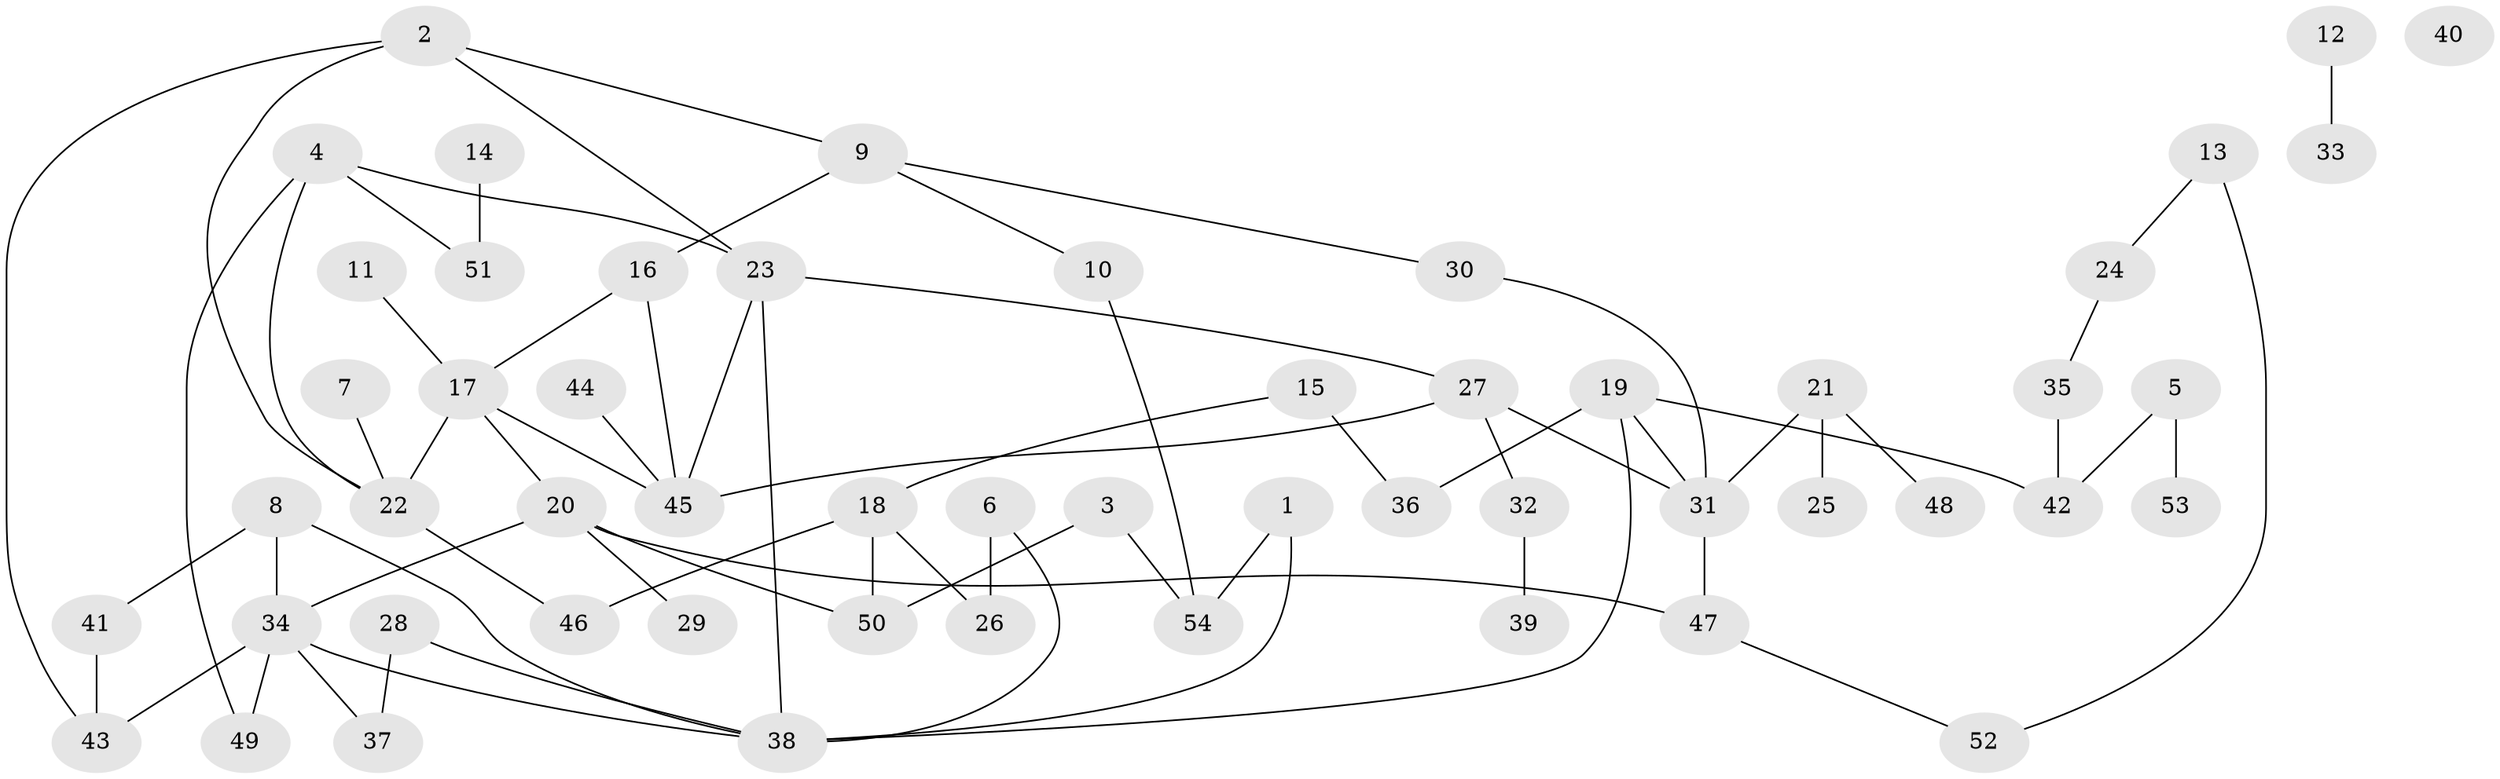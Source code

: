 // Generated by graph-tools (version 1.1) at 2025/40/03/09/25 04:40:48]
// undirected, 54 vertices, 71 edges
graph export_dot {
graph [start="1"]
  node [color=gray90,style=filled];
  1;
  2;
  3;
  4;
  5;
  6;
  7;
  8;
  9;
  10;
  11;
  12;
  13;
  14;
  15;
  16;
  17;
  18;
  19;
  20;
  21;
  22;
  23;
  24;
  25;
  26;
  27;
  28;
  29;
  30;
  31;
  32;
  33;
  34;
  35;
  36;
  37;
  38;
  39;
  40;
  41;
  42;
  43;
  44;
  45;
  46;
  47;
  48;
  49;
  50;
  51;
  52;
  53;
  54;
  1 -- 38;
  1 -- 54;
  2 -- 9;
  2 -- 22;
  2 -- 23;
  2 -- 43;
  3 -- 50;
  3 -- 54;
  4 -- 22;
  4 -- 23;
  4 -- 49;
  4 -- 51;
  5 -- 42;
  5 -- 53;
  6 -- 26;
  6 -- 38;
  7 -- 22;
  8 -- 34;
  8 -- 38;
  8 -- 41;
  9 -- 10;
  9 -- 16;
  9 -- 30;
  10 -- 54;
  11 -- 17;
  12 -- 33;
  13 -- 24;
  13 -- 52;
  14 -- 51;
  15 -- 18;
  15 -- 36;
  16 -- 17;
  16 -- 45;
  17 -- 20;
  17 -- 22;
  17 -- 45;
  18 -- 26;
  18 -- 46;
  18 -- 50;
  19 -- 31;
  19 -- 36;
  19 -- 38;
  19 -- 42;
  20 -- 29;
  20 -- 34;
  20 -- 47;
  20 -- 50;
  21 -- 25;
  21 -- 31;
  21 -- 48;
  22 -- 46;
  23 -- 27;
  23 -- 38;
  23 -- 45;
  24 -- 35;
  27 -- 31;
  27 -- 32;
  27 -- 45;
  28 -- 37;
  28 -- 38;
  30 -- 31;
  31 -- 47;
  32 -- 39;
  34 -- 37;
  34 -- 38;
  34 -- 43;
  34 -- 49;
  35 -- 42;
  41 -- 43;
  44 -- 45;
  47 -- 52;
}
